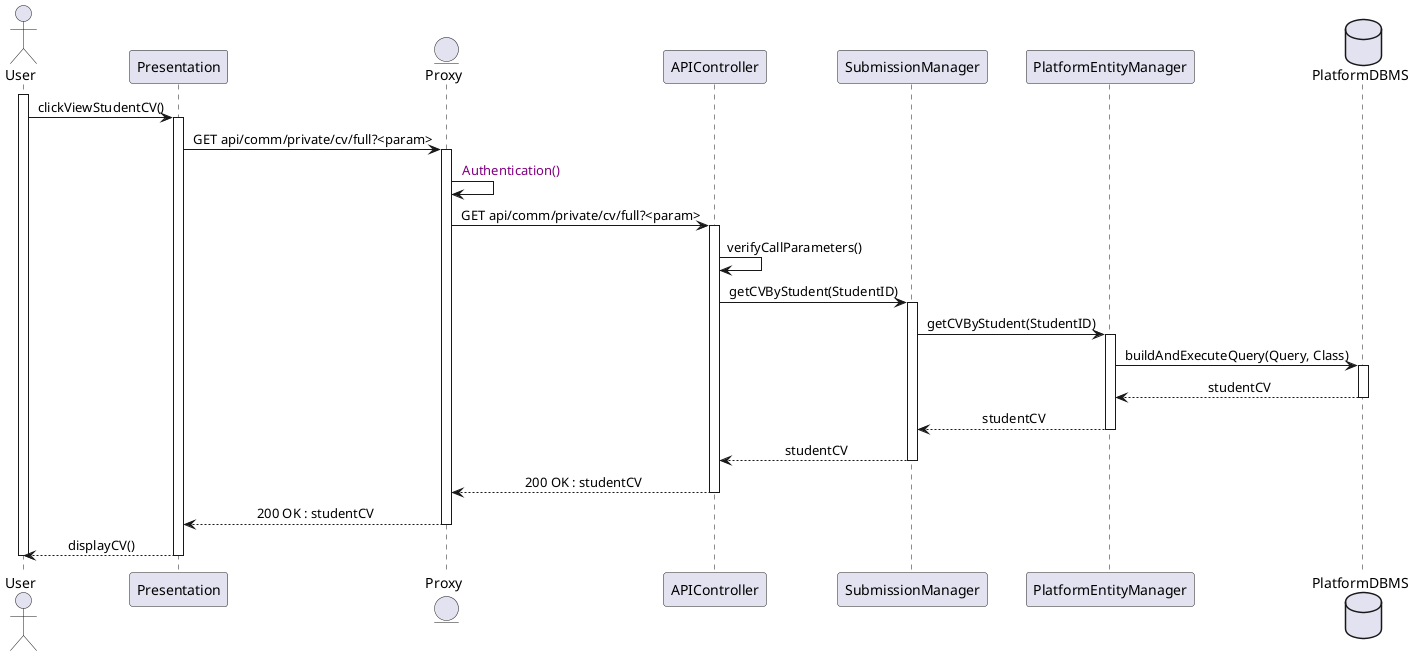 @startuml UserViewsCompanyInternships
skinparam sequenceMessageAlign center
actor       User
participant  Presentation
entity      Proxy
participant APIController
participant SubmissionManager
participant PlatformEntityManager
database    PlatformDBMS

activate User
User -> Presentation : clickViewStudentCV()
activate Presentation
Presentation -> Proxy : GET api/comm/private/cv/full?<param>
activate Proxy
Proxy -> Proxy  : <color:purple> Authentication()

Proxy -> APIController : GET api/comm/private/cv/full?<param>
activate APIController
APIController -> APIController : verifyCallParameters()
APIController -> SubmissionManager : getCVByStudent(StudentID)
activate SubmissionManager
SubmissionManager -> PlatformEntityManager : getCVByStudent(StudentID)
activate PlatformEntityManager
PlatformEntityManager -> PlatformDBMS : buildAndExecuteQuery(Query, Class)
activate PlatformDBMS
PlatformDBMS --> PlatformEntityManager : studentCV
deactivate PlatformDBMS
PlatformEntityManager --> SubmissionManager : studentCV
deactivate PlatformEntityManager
SubmissionManager --> APIController : studentCV
deactivate SubmissionManager
APIController --> Proxy : 200 OK : studentCV
deactivate APIController
Proxy --> Presentation : 200 OK : studentCV
deactivate Proxy
Presentation --> User : displayCV()
deactivate Presentation
deactivate User
@enduml
